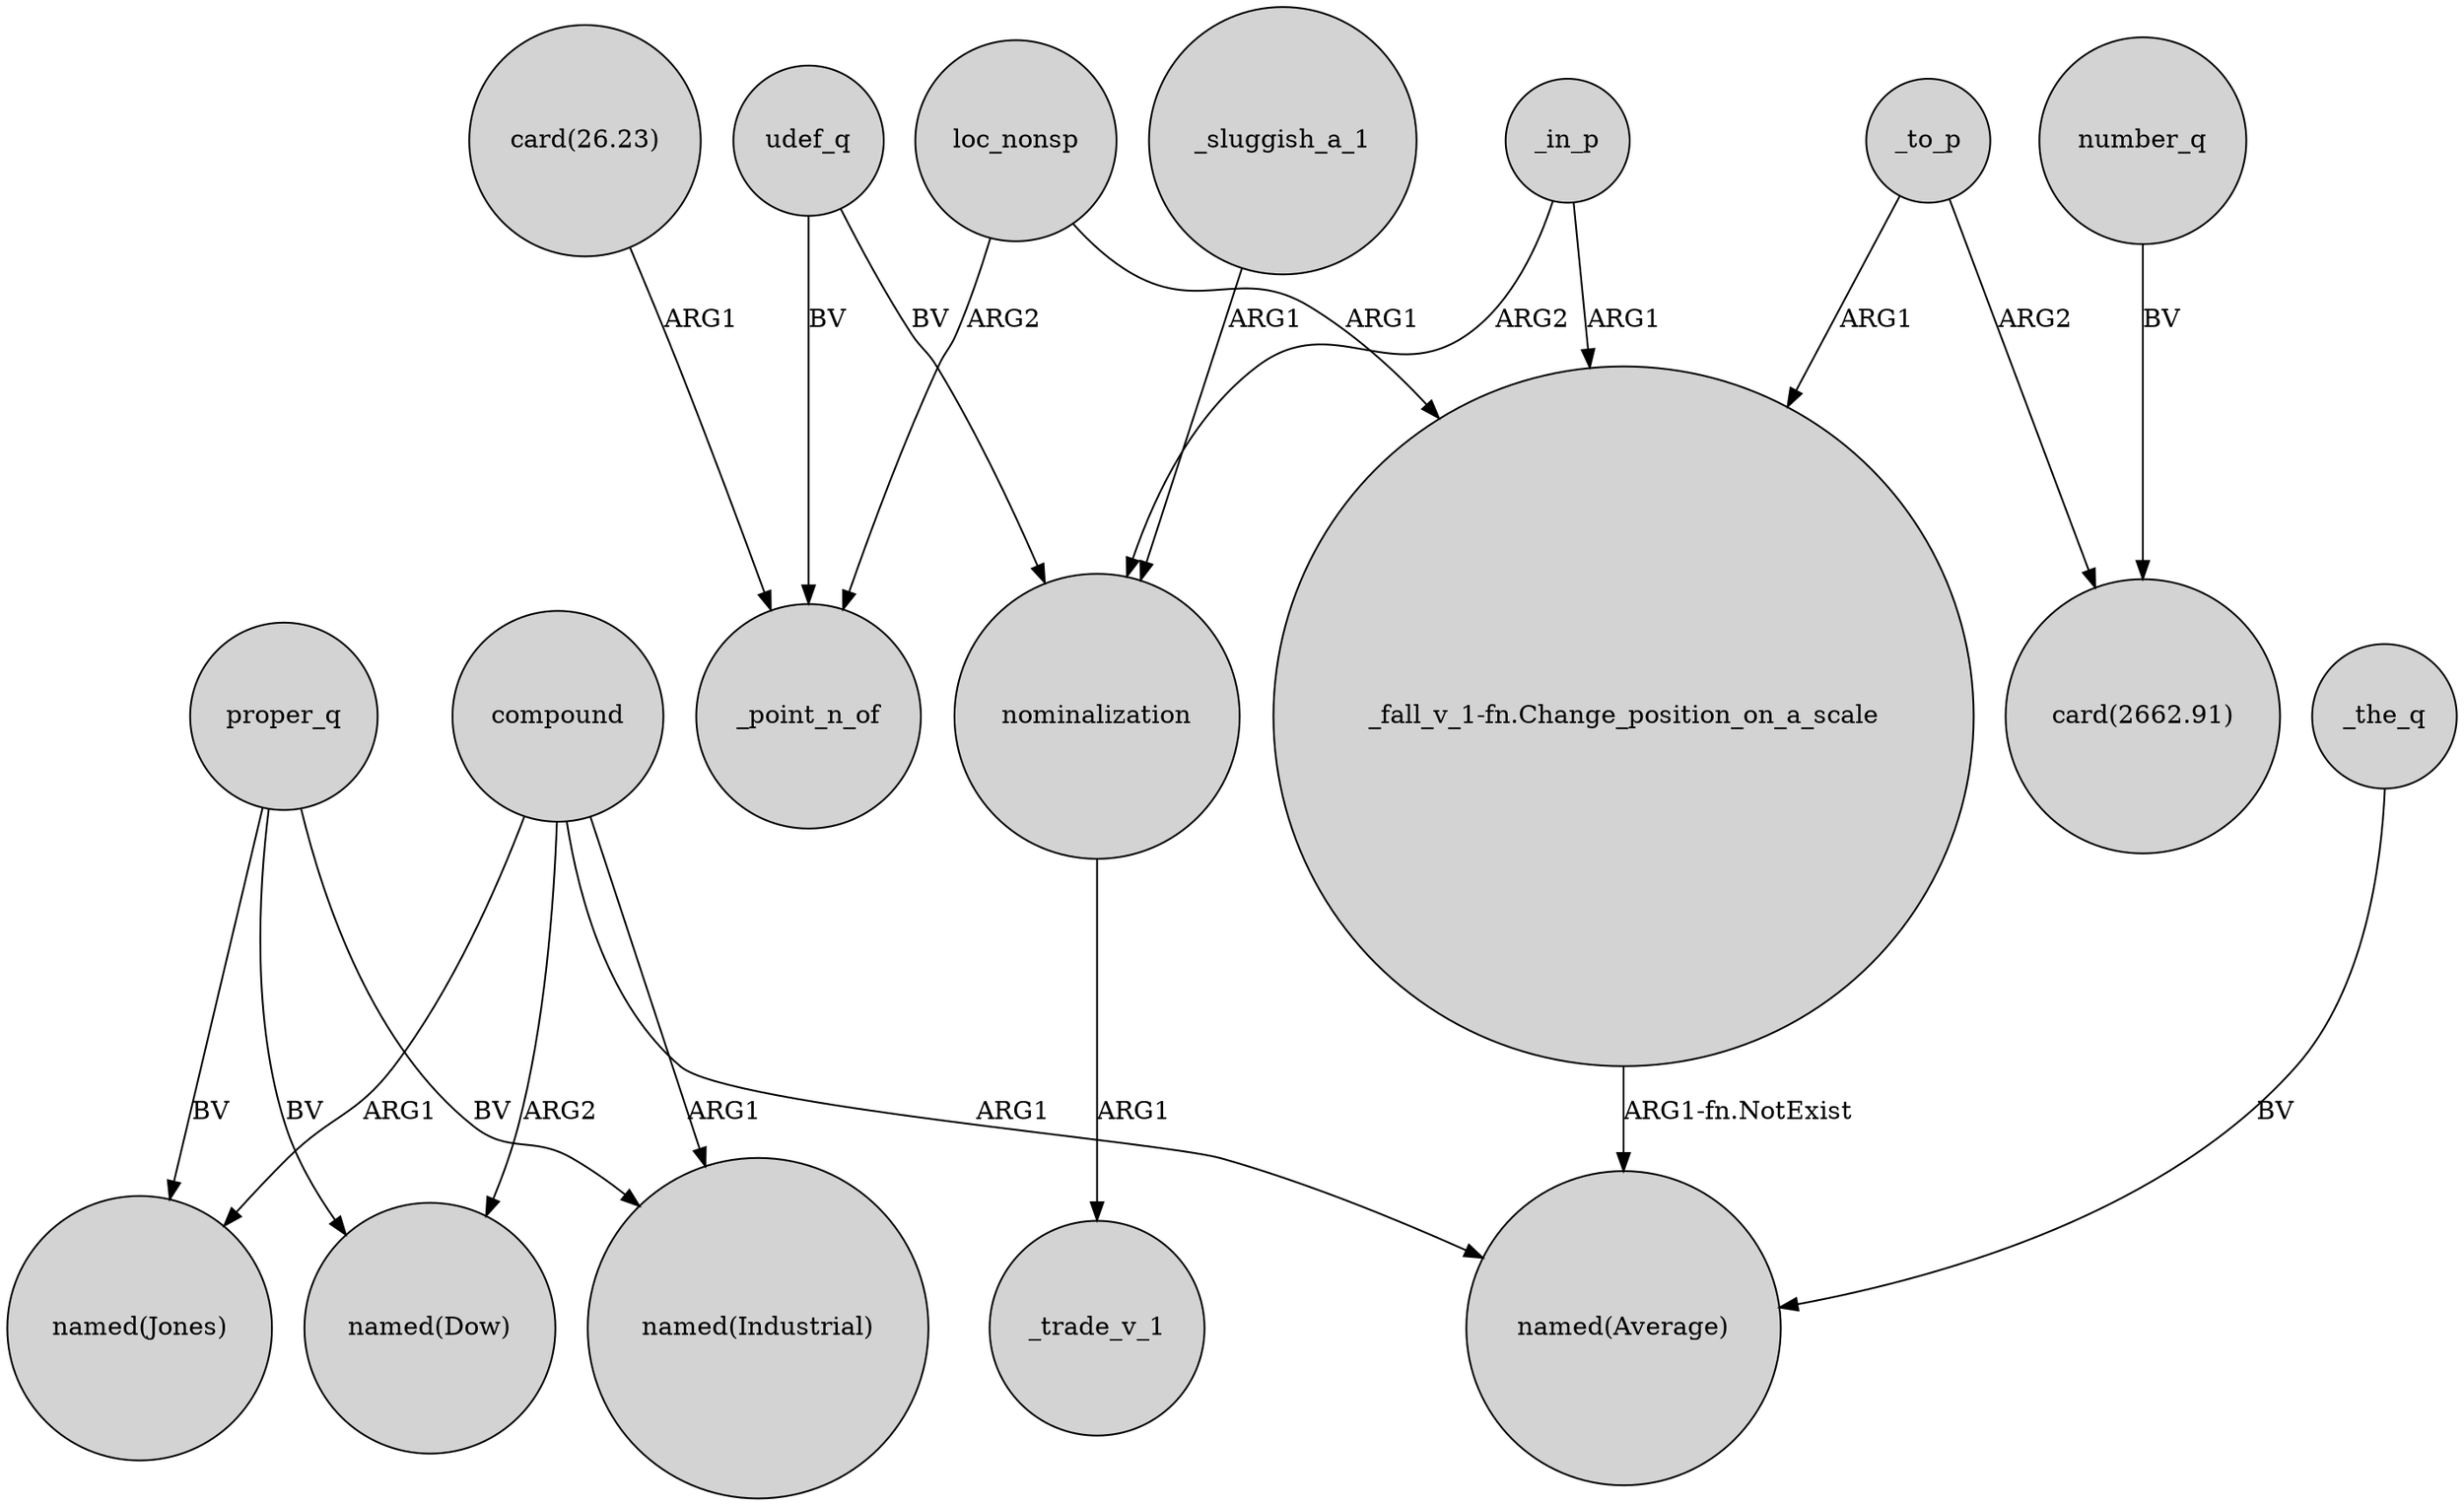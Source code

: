 digraph {
	node [shape=circle style=filled]
	compound -> "named(Industrial)" [label=ARG1]
	"_fall_v_1-fn.Change_position_on_a_scale" -> "named(Average)" [label="ARG1-fn.NotExist"]
	loc_nonsp -> _point_n_of [label=ARG2]
	compound -> "named(Dow)" [label=ARG2]
	_sluggish_a_1 -> nominalization [label=ARG1]
	number_q -> "card(2662.91)" [label=BV]
	proper_q -> "named(Dow)" [label=BV]
	loc_nonsp -> "_fall_v_1-fn.Change_position_on_a_scale" [label=ARG1]
	compound -> "named(Average)" [label=ARG1]
	nominalization -> _trade_v_1 [label=ARG1]
	"card(26.23)" -> _point_n_of [label=ARG1]
	proper_q -> "named(Industrial)" [label=BV]
	proper_q -> "named(Jones)" [label=BV]
	_to_p -> "card(2662.91)" [label=ARG2]
	udef_q -> nominalization [label=BV]
	_in_p -> "_fall_v_1-fn.Change_position_on_a_scale" [label=ARG1]
	_in_p -> nominalization [label=ARG2]
	compound -> "named(Jones)" [label=ARG1]
	_the_q -> "named(Average)" [label=BV]
	_to_p -> "_fall_v_1-fn.Change_position_on_a_scale" [label=ARG1]
	udef_q -> _point_n_of [label=BV]
}

